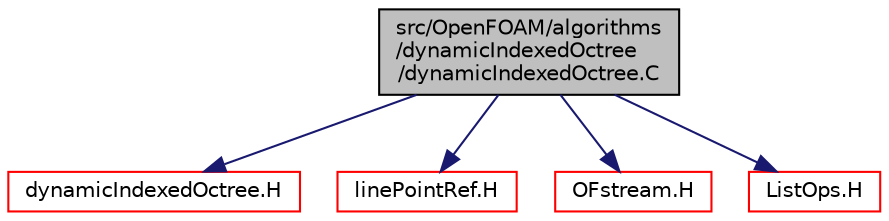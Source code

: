digraph "src/OpenFOAM/algorithms/dynamicIndexedOctree/dynamicIndexedOctree.C"
{
  bgcolor="transparent";
  edge [fontname="Helvetica",fontsize="10",labelfontname="Helvetica",labelfontsize="10"];
  node [fontname="Helvetica",fontsize="10",shape=record];
  Node1 [label="src/OpenFOAM/algorithms\l/dynamicIndexedOctree\l/dynamicIndexedOctree.C",height=0.2,width=0.4,color="black", fillcolor="grey75", style="filled", fontcolor="black"];
  Node1 -> Node2 [color="midnightblue",fontsize="10",style="solid",fontname="Helvetica"];
  Node2 [label="dynamicIndexedOctree.H",height=0.2,width=0.4,color="red",URL="$a07701.html"];
  Node1 -> Node3 [color="midnightblue",fontsize="10",style="solid",fontname="Helvetica"];
  Node3 [label="linePointRef.H",height=0.2,width=0.4,color="red",URL="$a08933.html"];
  Node1 -> Node4 [color="midnightblue",fontsize="10",style="solid",fontname="Helvetica"];
  Node4 [label="OFstream.H",height=0.2,width=0.4,color="red",URL="$a07936.html"];
  Node1 -> Node5 [color="midnightblue",fontsize="10",style="solid",fontname="Helvetica"];
  Node5 [label="ListOps.H",height=0.2,width=0.4,color="red",URL="$a07808.html",tooltip="Various functions to operate on Lists. "];
}
